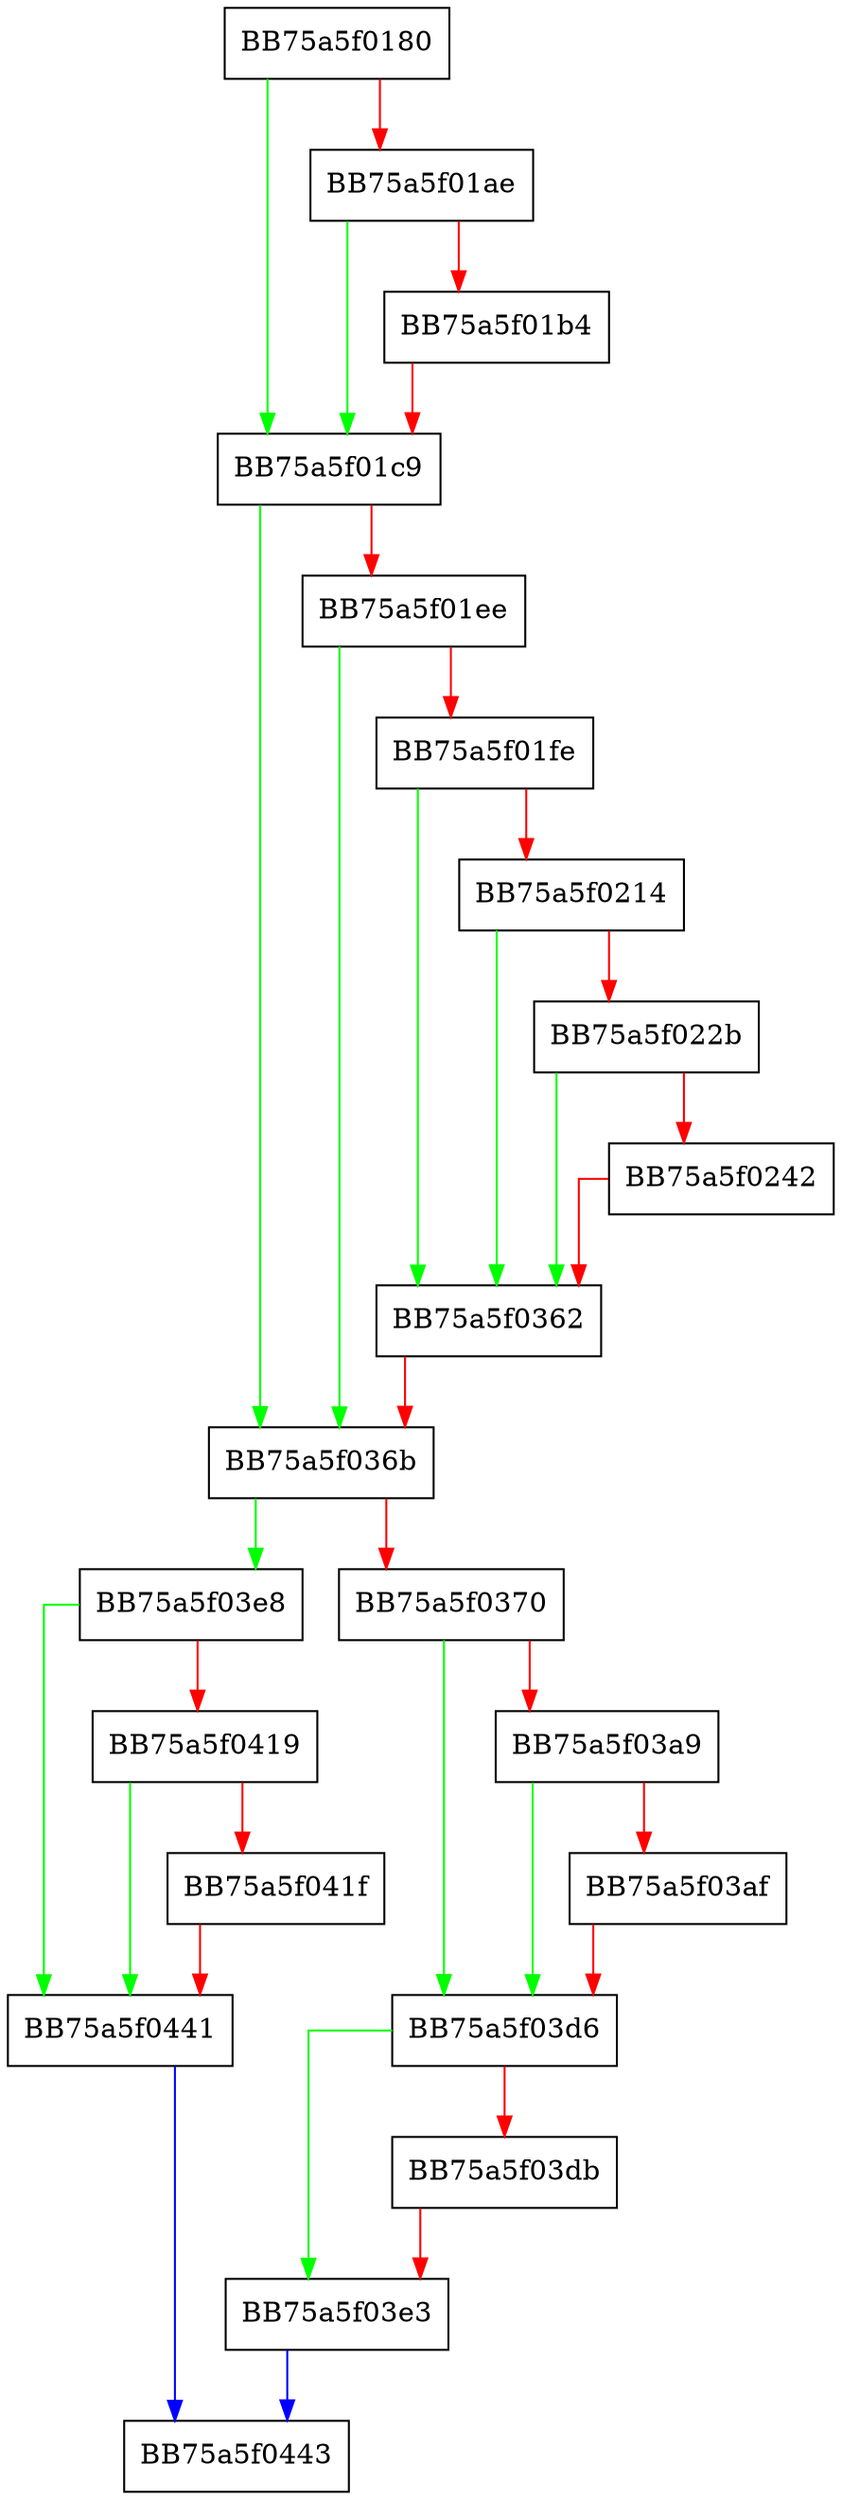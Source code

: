 digraph OnPowerEvent {
  node [shape="box"];
  graph [splines=ortho];
  BB75a5f0180 -> BB75a5f01c9 [color="green"];
  BB75a5f0180 -> BB75a5f01ae [color="red"];
  BB75a5f01ae -> BB75a5f01c9 [color="green"];
  BB75a5f01ae -> BB75a5f01b4 [color="red"];
  BB75a5f01b4 -> BB75a5f01c9 [color="red"];
  BB75a5f01c9 -> BB75a5f036b [color="green"];
  BB75a5f01c9 -> BB75a5f01ee [color="red"];
  BB75a5f01ee -> BB75a5f036b [color="green"];
  BB75a5f01ee -> BB75a5f01fe [color="red"];
  BB75a5f01fe -> BB75a5f0362 [color="green"];
  BB75a5f01fe -> BB75a5f0214 [color="red"];
  BB75a5f0214 -> BB75a5f0362 [color="green"];
  BB75a5f0214 -> BB75a5f022b [color="red"];
  BB75a5f022b -> BB75a5f0362 [color="green"];
  BB75a5f022b -> BB75a5f0242 [color="red"];
  BB75a5f0242 -> BB75a5f0362 [color="red"];
  BB75a5f0362 -> BB75a5f036b [color="red"];
  BB75a5f036b -> BB75a5f03e8 [color="green"];
  BB75a5f036b -> BB75a5f0370 [color="red"];
  BB75a5f0370 -> BB75a5f03d6 [color="green"];
  BB75a5f0370 -> BB75a5f03a9 [color="red"];
  BB75a5f03a9 -> BB75a5f03d6 [color="green"];
  BB75a5f03a9 -> BB75a5f03af [color="red"];
  BB75a5f03af -> BB75a5f03d6 [color="red"];
  BB75a5f03d6 -> BB75a5f03e3 [color="green"];
  BB75a5f03d6 -> BB75a5f03db [color="red"];
  BB75a5f03db -> BB75a5f03e3 [color="red"];
  BB75a5f03e3 -> BB75a5f0443 [color="blue"];
  BB75a5f03e8 -> BB75a5f0441 [color="green"];
  BB75a5f03e8 -> BB75a5f0419 [color="red"];
  BB75a5f0419 -> BB75a5f0441 [color="green"];
  BB75a5f0419 -> BB75a5f041f [color="red"];
  BB75a5f041f -> BB75a5f0441 [color="red"];
  BB75a5f0441 -> BB75a5f0443 [color="blue"];
}